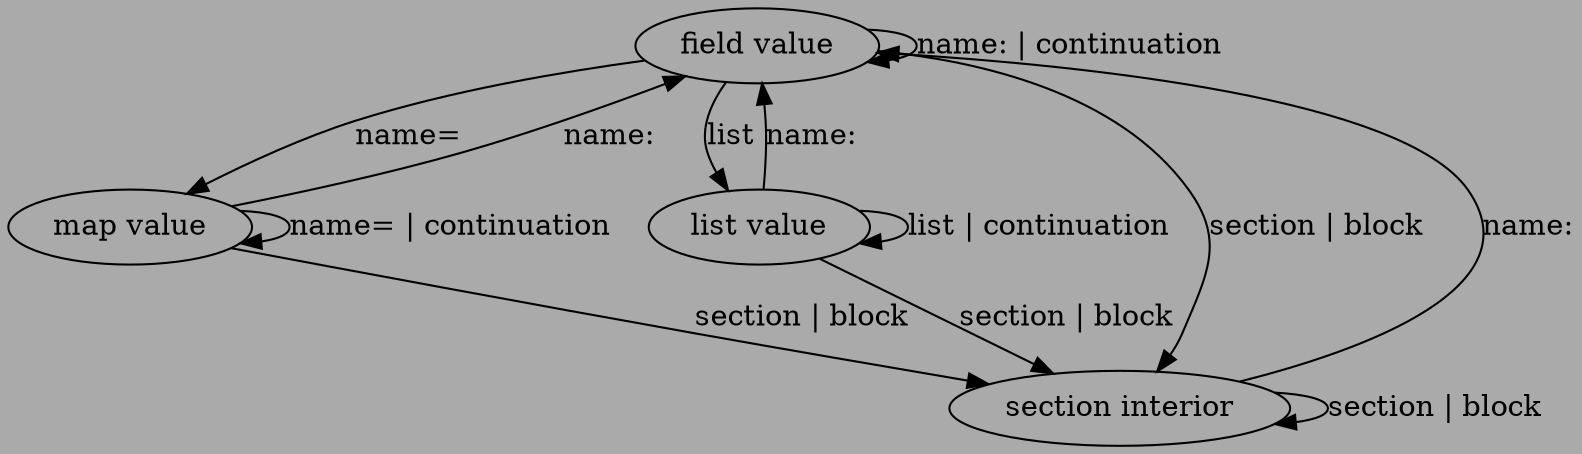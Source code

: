 
digraph eno_parse_stages
{
	bgcolor = "#AAAAAA"
	field_value [ label = "field value" ];
	map_value [ label = "map value" ];
	list_value [ label = "list value" ];
	section_interior [ label = "section interior" ];

	section_interior -> section_interior [ label = "section | block" ];
	section_interior -> field_value [ label = "name:" ];
	field_value -> field_value [ label = "name: | continuation" ];
	field_value -> section_interior [ label = "section | block" ];
	field_value -> map_value [ label = "name=" ];
	field_value -> list_value [ label = "list " ];
	map_value -> field_value [ label = "name:" ];
	map_value -> section_interior [ label = "section | block" ];
	map_value -> map_value [ label = "name= | continuation" ];
	list_value -> field_value [ label = "name:" ];
	list_value -> section_interior [ label = "section | block" ];
	list_value -> list_value [ label = "list | continuation" ];
}




